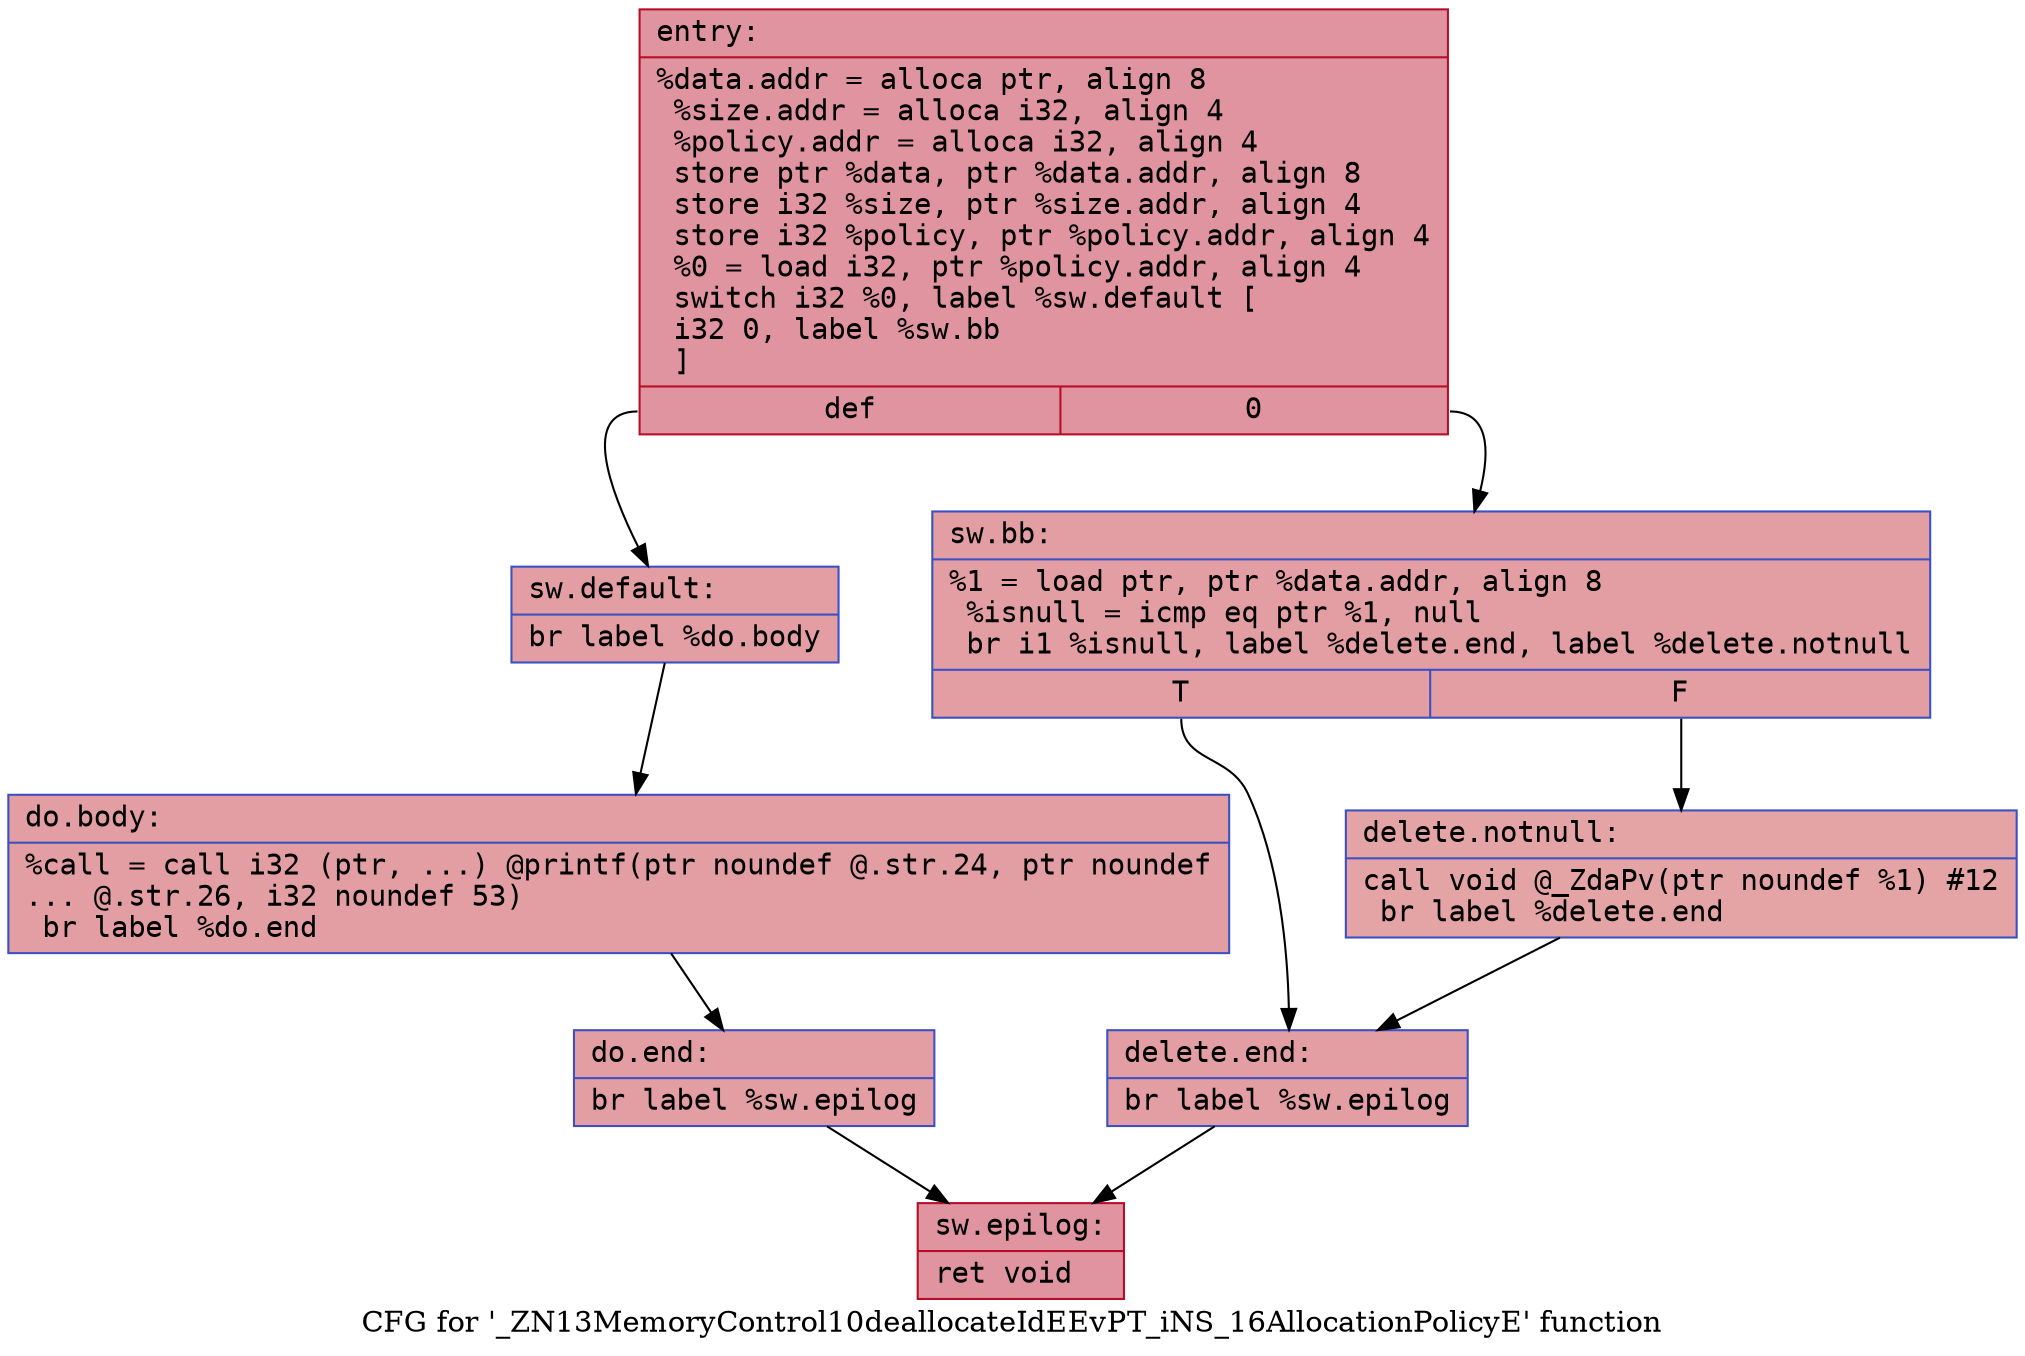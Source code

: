 digraph "CFG for '_ZN13MemoryControl10deallocateIdEEvPT_iNS_16AllocationPolicyE' function" {
	label="CFG for '_ZN13MemoryControl10deallocateIdEEvPT_iNS_16AllocationPolicyE' function";

	Node0x556c3c7f4c20 [shape=record,color="#b70d28ff", style=filled, fillcolor="#b70d2870" fontname="Courier",label="{entry:\l|  %data.addr = alloca ptr, align 8\l  %size.addr = alloca i32, align 4\l  %policy.addr = alloca i32, align 4\l  store ptr %data, ptr %data.addr, align 8\l  store i32 %size, ptr %size.addr, align 4\l  store i32 %policy, ptr %policy.addr, align 4\l  %0 = load i32, ptr %policy.addr, align 4\l  switch i32 %0, label %sw.default [\l    i32 0, label %sw.bb\l  ]\l|{<s0>def|<s1>0}}"];
	Node0x556c3c7f4c20:s0 -> Node0x556c3c7f4c90[tooltip="entry -> sw.default\nProbability 50.00%" ];
	Node0x556c3c7f4c20:s1 -> Node0x556c3c7f53a0[tooltip="entry -> sw.bb\nProbability 50.00%" ];
	Node0x556c3c7f53a0 [shape=record,color="#3d50c3ff", style=filled, fillcolor="#be242e70" fontname="Courier",label="{sw.bb:\l|  %1 = load ptr, ptr %data.addr, align 8\l  %isnull = icmp eq ptr %1, null\l  br i1 %isnull, label %delete.end, label %delete.notnull\l|{<s0>T|<s1>F}}"];
	Node0x556c3c7f53a0:s0 -> Node0x556c3c7f55d0[tooltip="sw.bb -> delete.end\nProbability 37.50%" ];
	Node0x556c3c7f53a0:s1 -> Node0x556c3c7f5650[tooltip="sw.bb -> delete.notnull\nProbability 62.50%" ];
	Node0x556c3c7f5650 [shape=record,color="#3d50c3ff", style=filled, fillcolor="#c32e3170" fontname="Courier",label="{delete.notnull:\l|  call void @_ZdaPv(ptr noundef %1) #12\l  br label %delete.end\l}"];
	Node0x556c3c7f5650 -> Node0x556c3c7f55d0[tooltip="delete.notnull -> delete.end\nProbability 100.00%" ];
	Node0x556c3c7f55d0 [shape=record,color="#3d50c3ff", style=filled, fillcolor="#be242e70" fontname="Courier",label="{delete.end:\l|  br label %sw.epilog\l}"];
	Node0x556c3c7f55d0 -> Node0x556c3c7f58d0[tooltip="delete.end -> sw.epilog\nProbability 100.00%" ];
	Node0x556c3c7f4c90 [shape=record,color="#3d50c3ff", style=filled, fillcolor="#be242e70" fontname="Courier",label="{sw.default:\l|  br label %do.body\l}"];
	Node0x556c3c7f4c90 -> Node0x556c3c7f5b60[tooltip="sw.default -> do.body\nProbability 100.00%" ];
	Node0x556c3c7f5b60 [shape=record,color="#3d50c3ff", style=filled, fillcolor="#be242e70" fontname="Courier",label="{do.body:\l|  %call = call i32 (ptr, ...) @printf(ptr noundef @.str.24, ptr noundef\l... @.str.26, i32 noundef 53)\l  br label %do.end\l}"];
	Node0x556c3c7f5b60 -> Node0x556c3c7f5cc0[tooltip="do.body -> do.end\nProbability 100.00%" ];
	Node0x556c3c7f5cc0 [shape=record,color="#3d50c3ff", style=filled, fillcolor="#be242e70" fontname="Courier",label="{do.end:\l|  br label %sw.epilog\l}"];
	Node0x556c3c7f5cc0 -> Node0x556c3c7f58d0[tooltip="do.end -> sw.epilog\nProbability 100.00%" ];
	Node0x556c3c7f58d0 [shape=record,color="#b70d28ff", style=filled, fillcolor="#b70d2870" fontname="Courier",label="{sw.epilog:\l|  ret void\l}"];
}
